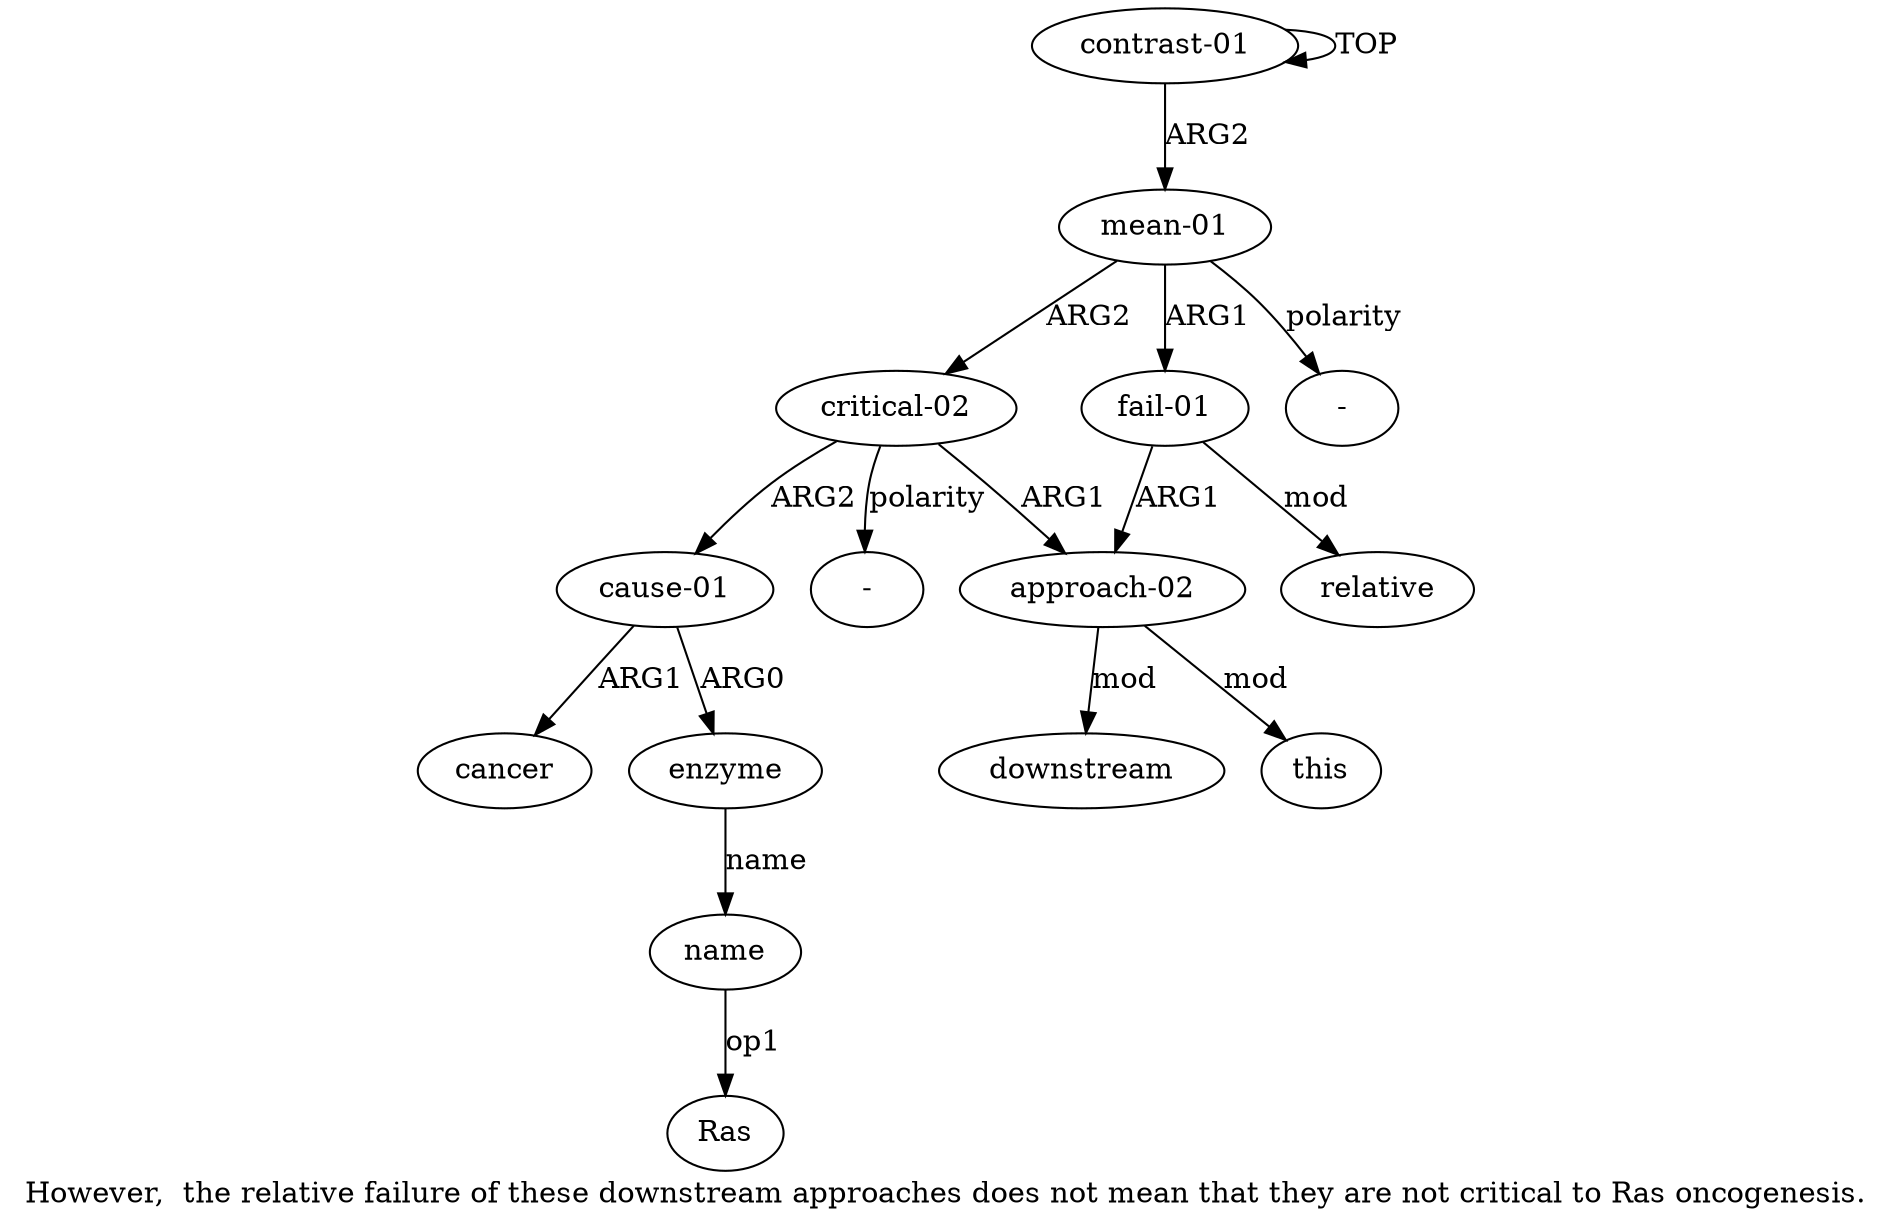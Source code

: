 digraph  {
	graph [label="However,  the relative failure of these downstream approaches does not mean that they are not critical to Ras oncogenesis."];
	node [label="\N"];
	a11	 [color=black,
		gold_ind=11,
		gold_label=cancer,
		label=cancer,
		test_ind=11,
		test_label=cancer];
	a10	 [color=black,
		gold_ind=10,
		gold_label=name,
		label=name,
		test_ind=10,
		test_label=name];
	"a10 Ras"	 [color=black,
		gold_ind=-1,
		gold_label=Ras,
		label=Ras,
		test_ind=-1,
		test_label=Ras];
	a10 -> "a10 Ras" [key=0,
	color=black,
	gold_label=op1,
	label=op1,
	test_label=op1];
"a1 -" [color=black,
	gold_ind=-1,
	gold_label="-",
	label="-",
	test_ind=-1,
	test_label="-"];
a1 [color=black,
	gold_ind=1,
	gold_label="mean-01",
	label="mean-01",
	test_ind=1,
	test_label="mean-01"];
a1 -> "a1 -" [key=0,
color=black,
gold_label=polarity,
label=polarity,
test_label=polarity];
a2 [color=black,
gold_ind=2,
gold_label="fail-01",
label="fail-01",
test_ind=2,
test_label="fail-01"];
a1 -> a2 [key=0,
color=black,
gold_label=ARG1,
label=ARG1,
test_label=ARG1];
a7 [color=black,
gold_ind=7,
gold_label="critical-02",
label="critical-02",
test_ind=7,
test_label="critical-02"];
a1 -> a7 [key=0,
color=black,
gold_label=ARG2,
label=ARG2,
test_label=ARG2];
a0 [color=black,
gold_ind=0,
gold_label="contrast-01",
label="contrast-01",
test_ind=0,
test_label="contrast-01"];
a0 -> a1 [key=0,
color=black,
gold_label=ARG2,
label=ARG2,
test_label=ARG2];
a0 -> a0 [key=0,
color=black,
gold_label=TOP,
label=TOP,
test_label=TOP];
a3 [color=black,
gold_ind=3,
gold_label="approach-02",
label="approach-02",
test_ind=3,
test_label="approach-02"];
a5 [color=black,
gold_ind=5,
gold_label=downstream,
label=downstream,
test_ind=5,
test_label=downstream];
a3 -> a5 [key=0,
color=black,
gold_label=mod,
label=mod,
test_label=mod];
a4 [color=black,
gold_ind=4,
gold_label=this,
label=this,
test_ind=4,
test_label=this];
a3 -> a4 [key=0,
color=black,
gold_label=mod,
label=mod,
test_label=mod];
a2 -> a3 [key=0,
color=black,
gold_label=ARG1,
label=ARG1,
test_label=ARG1];
a6 [color=black,
gold_ind=6,
gold_label=relative,
label=relative,
test_ind=6,
test_label=relative];
a2 -> a6 [key=0,
color=black,
gold_label=mod,
label=mod,
test_label=mod];
a7 -> a3 [key=0,
color=black,
gold_label=ARG1,
label=ARG1,
test_label=ARG1];
a8 [color=black,
gold_ind=8,
gold_label="cause-01",
label="cause-01",
test_ind=8,
test_label="cause-01"];
a7 -> a8 [key=0,
color=black,
gold_label=ARG2,
label=ARG2,
test_label=ARG2];
"a7 -" [color=black,
gold_ind=-1,
gold_label="-",
label="-",
test_ind=-1,
test_label="-"];
a7 -> "a7 -" [key=0,
color=black,
gold_label=polarity,
label=polarity,
test_label=polarity];
a9 [color=black,
gold_ind=9,
gold_label=enzyme,
label=enzyme,
test_ind=9,
test_label=enzyme];
a9 -> a10 [key=0,
color=black,
gold_label=name,
label=name,
test_label=name];
a8 -> a11 [key=0,
color=black,
gold_label=ARG1,
label=ARG1,
test_label=ARG1];
a8 -> a9 [key=0,
color=black,
gold_label=ARG0,
label=ARG0,
test_label=ARG0];
}

